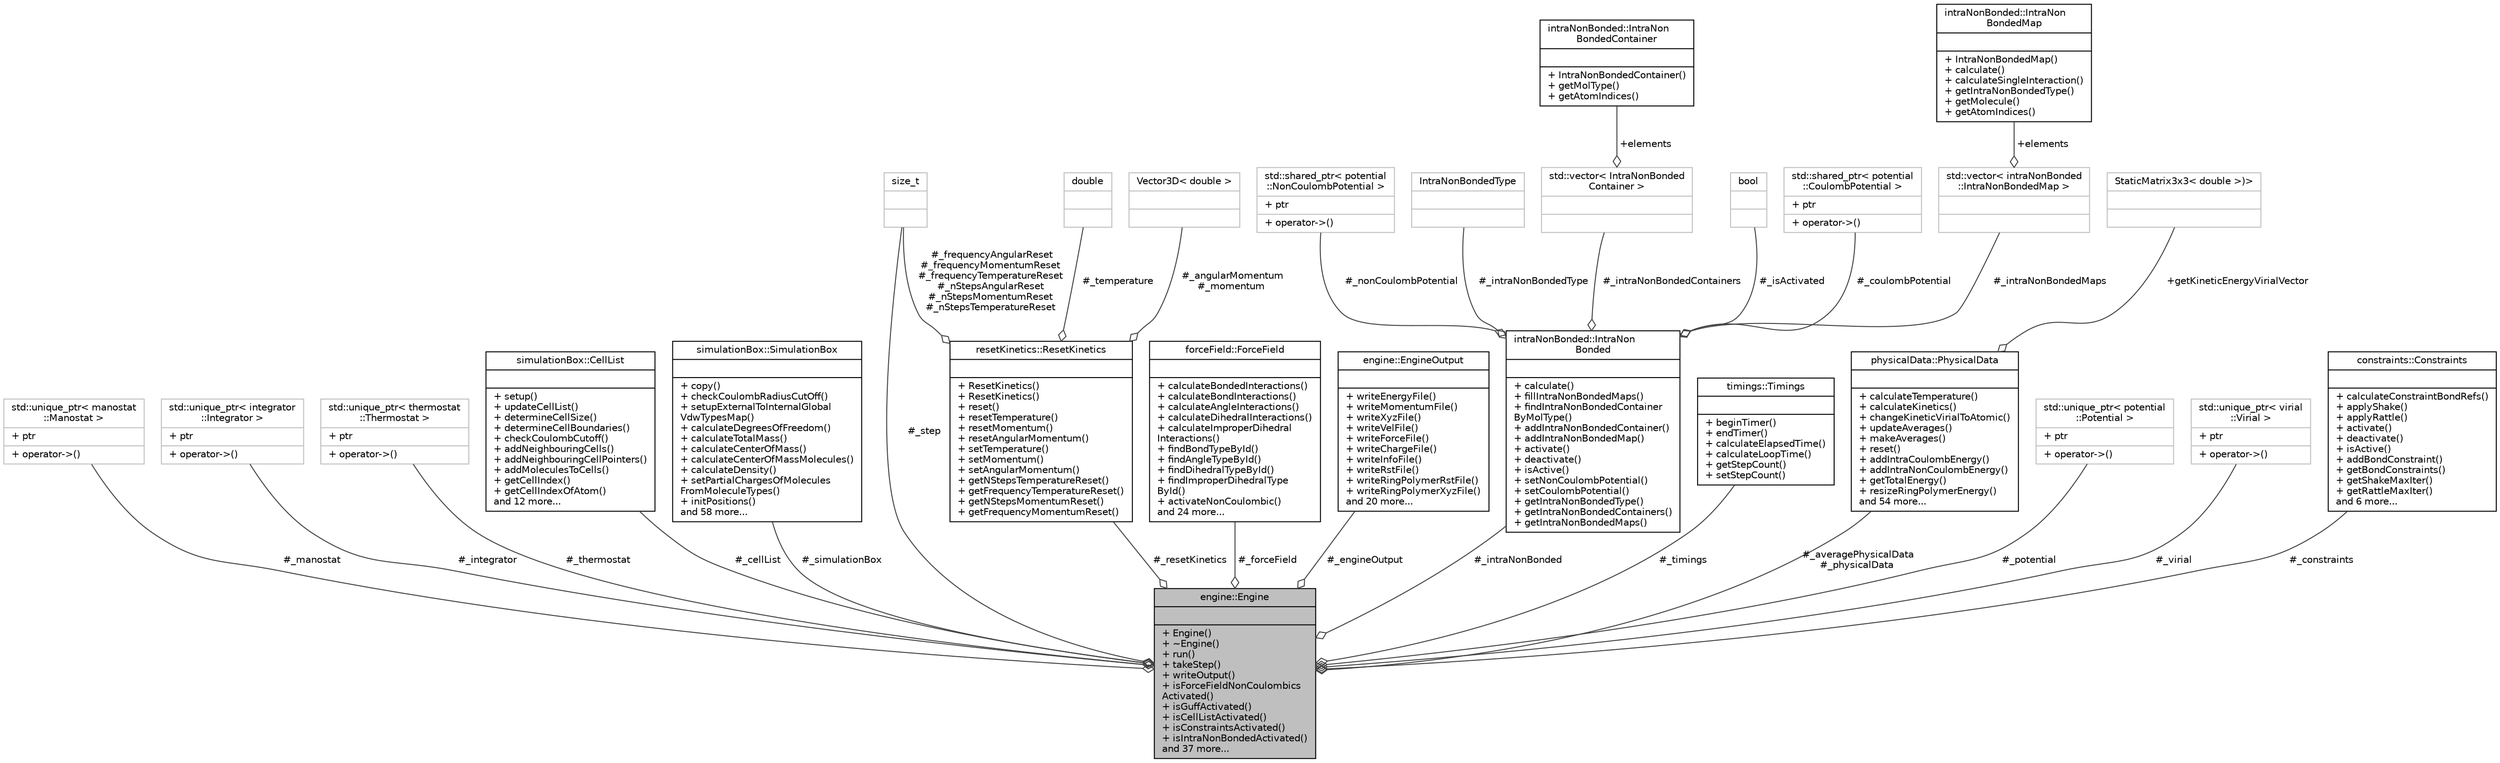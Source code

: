 digraph "engine::Engine"
{
 // LATEX_PDF_SIZE
  edge [fontname="Helvetica",fontsize="10",labelfontname="Helvetica",labelfontsize="10"];
  node [fontname="Helvetica",fontsize="10",shape=record];
  Node1 [label="{engine::Engine\n||+ Engine()\l+ ~Engine()\l+ run()\l+ takeStep()\l+ writeOutput()\l+ isForceFieldNonCoulombics\lActivated()\l+ isGuffActivated()\l+ isCellListActivated()\l+ isConstraintsActivated()\l+ isIntraNonBondedActivated()\land 37 more...\l}",height=0.2,width=0.4,color="black", fillcolor="grey75", style="filled", fontcolor="black",tooltip="Contains all the information needed to run the simulation."];
  Node2 -> Node1 [color="grey25",fontsize="10",style="solid",label=" #_manostat" ,arrowhead="odiamond",fontname="Helvetica"];
  Node2 [label="{std::unique_ptr\< manostat\l::Manostat \>\n|+ ptr\l|+ operator-\>()\l}",height=0.2,width=0.4,color="grey75", fillcolor="white", style="filled",tooltip=" "];
  Node3 -> Node1 [color="grey25",fontsize="10",style="solid",label=" #_integrator" ,arrowhead="odiamond",fontname="Helvetica"];
  Node3 [label="{std::unique_ptr\< integrator\l::Integrator \>\n|+ ptr\l|+ operator-\>()\l}",height=0.2,width=0.4,color="grey75", fillcolor="white", style="filled",tooltip=" "];
  Node4 -> Node1 [color="grey25",fontsize="10",style="solid",label=" #_thermostat" ,arrowhead="odiamond",fontname="Helvetica"];
  Node4 [label="{std::unique_ptr\< thermostat\l::Thermostat \>\n|+ ptr\l|+ operator-\>()\l}",height=0.2,width=0.4,color="grey75", fillcolor="white", style="filled",tooltip=" "];
  Node5 -> Node1 [color="grey25",fontsize="10",style="solid",label=" #_cellList" ,arrowhead="odiamond",fontname="Helvetica"];
  Node5 [label="{simulationBox::CellList\n||+ setup()\l+ updateCellList()\l+ determineCellSize()\l+ determineCellBoundaries()\l+ checkCoulombCutoff()\l+ addNeighbouringCells()\l+ addNeighbouringCellPointers()\l+ addMoleculesToCells()\l+ getCellIndex()\l+ getCellIndexOfAtom()\land 12 more...\l}",height=0.2,width=0.4,color="black", fillcolor="white", style="filled",URL="$classsimulationBox_1_1CellList.html",tooltip="CellList is a class for cell list."];
  Node6 -> Node1 [color="grey25",fontsize="10",style="solid",label=" #_simulationBox" ,arrowhead="odiamond",fontname="Helvetica"];
  Node6 [label="{simulationBox::SimulationBox\n||+ copy()\l+ checkCoulombRadiusCutOff()\l+ setupExternalToInternalGlobal\lVdwTypesMap()\l+ calculateDegreesOfFreedom()\l+ calculateTotalMass()\l+ calculateCenterOfMass()\l+ calculateCenterOfMassMolecules()\l+ calculateDensity()\l+ setPartialChargesOfMolecules\lFromMoleculeTypes()\l+ initPositions()\land 58 more...\l}",height=0.2,width=0.4,color="black", fillcolor="white", style="filled",URL="$classsimulationBox_1_1SimulationBox.html",tooltip="contains all particles and the simulation box"];
  Node7 -> Node1 [color="grey25",fontsize="10",style="solid",label=" #_step" ,arrowhead="odiamond",fontname="Helvetica"];
  Node7 [label="{size_t\n||}",height=0.2,width=0.4,color="grey75", fillcolor="white", style="filled",tooltip=" "];
  Node8 -> Node1 [color="grey25",fontsize="10",style="solid",label=" #_resetKinetics" ,arrowhead="odiamond",fontname="Helvetica"];
  Node8 [label="{resetKinetics::ResetKinetics\n||+ ResetKinetics()\l+ ResetKinetics()\l+ reset()\l+ resetTemperature()\l+ resetMomentum()\l+ resetAngularMomentum()\l+ setTemperature()\l+ setMomentum()\l+ setAngularMomentum()\l+ getNStepsTemperatureReset()\l+ getFrequencyTemperatureReset()\l+ getNStepsMomentumReset()\l+ getFrequencyMomentumReset()\l}",height=0.2,width=0.4,color="black", fillcolor="white", style="filled",URL="$classresetKinetics_1_1ResetKinetics.html",tooltip="base class for the reset of the kinetics - represents also class for no reset"];
  Node9 -> Node8 [color="grey25",fontsize="10",style="solid",label=" #_temperature" ,arrowhead="odiamond",fontname="Helvetica"];
  Node9 [label="{double\n||}",height=0.2,width=0.4,color="grey75", fillcolor="white", style="filled",tooltip=" "];
  Node7 -> Node8 [color="grey25",fontsize="10",style="solid",label=" #_frequencyAngularReset\n#_frequencyMomentumReset\n#_frequencyTemperatureReset\n#_nStepsAngularReset\n#_nStepsMomentumReset\n#_nStepsTemperatureReset" ,arrowhead="odiamond",fontname="Helvetica"];
  Node10 -> Node8 [color="grey25",fontsize="10",style="solid",label=" #_angularMomentum\n#_momentum" ,arrowhead="odiamond",fontname="Helvetica"];
  Node10 [label="{Vector3D\< double \>\n||}",height=0.2,width=0.4,color="grey75", fillcolor="white", style="filled",tooltip=" "];
  Node11 -> Node1 [color="grey25",fontsize="10",style="solid",label=" #_forceField" ,arrowhead="odiamond",fontname="Helvetica"];
  Node11 [label="{forceField::ForceField\n||+ calculateBondedInteractions()\l+ calculateBondInteractions()\l+ calculateAngleInteractions()\l+ calculateDihedralInteractions()\l+ calculateImproperDihedral\lInteractions()\l+ findBondTypeById()\l+ findAngleTypeById()\l+ findDihedralTypeById()\l+ findImproperDihedralType\lById()\l+ activateNonCoulombic()\land 24 more...\l}",height=0.2,width=0.4,color="black", fillcolor="white", style="filled",URL="$classforceField_1_1ForceField.html",tooltip="force field object containing all force field information"];
  Node12 -> Node1 [color="grey25",fontsize="10",style="solid",label=" #_engineOutput" ,arrowhead="odiamond",fontname="Helvetica"];
  Node12 [label="{engine::EngineOutput\n||+ writeEnergyFile()\l+ writeMomentumFile()\l+ writeXyzFile()\l+ writeVelFile()\l+ writeForceFile()\l+ writeChargeFile()\l+ writeInfoFile()\l+ writeRstFile()\l+ writeRingPolymerRstFile()\l+ writeRingPolymerXyzFile()\land 20 more...\l}",height=0.2,width=0.4,color="black", fillcolor="white", style="filled",URL="$classengine_1_1EngineOutput.html",tooltip="contains unique pointers to all of the output classes"];
  Node13 -> Node1 [color="grey25",fontsize="10",style="solid",label=" #_intraNonBonded" ,arrowhead="odiamond",fontname="Helvetica"];
  Node13 [label="{intraNonBonded::IntraNon\lBonded\n||+ calculate()\l+ fillIntraNonBondedMaps()\l+ findIntraNonBondedContainer\lByMolType()\l+ addIntraNonBondedContainer()\l+ addIntraNonBondedMap()\l+ activate()\l+ deactivate()\l+ isActive()\l+ setNonCoulombPotential()\l+ setCoulombPotential()\l+ getIntraNonBondedType()\l+ getIntraNonBondedContainers()\l+ getIntraNonBondedMaps()\l}",height=0.2,width=0.4,color="black", fillcolor="white", style="filled",URL="$classintraNonBonded_1_1IntraNonBonded.html",tooltip="base class for intra non bonded interactions"];
  Node14 -> Node13 [color="grey25",fontsize="10",style="solid",label=" #_nonCoulombPotential" ,arrowhead="odiamond",fontname="Helvetica"];
  Node14 [label="{std::shared_ptr\< potential\l::NonCoulombPotential \>\n|+ ptr\l|+ operator-\>()\l}",height=0.2,width=0.4,color="grey75", fillcolor="white", style="filled",tooltip=" "];
  Node15 -> Node13 [color="grey25",fontsize="10",style="solid",label=" #_intraNonBondedType" ,arrowhead="odiamond",fontname="Helvetica"];
  Node15 [label="{IntraNonBondedType\n||}",height=0.2,width=0.4,color="grey75", fillcolor="white", style="filled",tooltip=" "];
  Node16 -> Node13 [color="grey25",fontsize="10",style="solid",label=" #_intraNonBondedContainers" ,arrowhead="odiamond",fontname="Helvetica"];
  Node16 [label="{std::vector\< IntraNonBonded\lContainer \>\n||}",height=0.2,width=0.4,color="grey75", fillcolor="white", style="filled",tooltip=" "];
  Node17 -> Node16 [color="grey25",fontsize="10",style="solid",label=" +elements" ,arrowhead="odiamond",fontname="Helvetica"];
  Node17 [label="{intraNonBonded::IntraNon\lBondedContainer\n||+ IntraNonBondedContainer()\l+ getMolType()\l+ getAtomIndices()\l}",height=0.2,width=0.4,color="black", fillcolor="white", style="filled",URL="$classintraNonBonded_1_1IntraNonBondedContainer.html",tooltip="represents a container for a single intra non bonded type"];
  Node18 -> Node13 [color="grey25",fontsize="10",style="solid",label=" #_isActivated" ,arrowhead="odiamond",fontname="Helvetica"];
  Node18 [label="{bool\n||}",height=0.2,width=0.4,color="grey75", fillcolor="white", style="filled",tooltip=" "];
  Node19 -> Node13 [color="grey25",fontsize="10",style="solid",label=" #_coulombPotential" ,arrowhead="odiamond",fontname="Helvetica"];
  Node19 [label="{std::shared_ptr\< potential\l::CoulombPotential \>\n|+ ptr\l|+ operator-\>()\l}",height=0.2,width=0.4,color="grey75", fillcolor="white", style="filled",tooltip=" "];
  Node20 -> Node13 [color="grey25",fontsize="10",style="solid",label=" #_intraNonBondedMaps" ,arrowhead="odiamond",fontname="Helvetica"];
  Node20 [label="{std::vector\< intraNonBonded\l::IntraNonBondedMap \>\n||}",height=0.2,width=0.4,color="grey75", fillcolor="white", style="filled",tooltip=" "];
  Node21 -> Node20 [color="grey25",fontsize="10",style="solid",label=" +elements" ,arrowhead="odiamond",fontname="Helvetica"];
  Node21 [label="{intraNonBonded::IntraNon\lBondedMap\n||+ IntraNonBondedMap()\l+ calculate()\l+ calculateSingleInteraction()\l+ getIntraNonBondedType()\l+ getMolecule()\l+ getAtomIndices()\l}",height=0.2,width=0.4,color="black", fillcolor="white", style="filled",URL="$classintraNonBonded_1_1IntraNonBondedMap.html",tooltip="defines a map for a single molecule to its intra non bonded interactions"];
  Node22 -> Node1 [color="grey25",fontsize="10",style="solid",label=" #_timings" ,arrowhead="odiamond",fontname="Helvetica"];
  Node22 [label="{timings::Timings\n||+ beginTimer()\l+ endTimer()\l+ calculateElapsedTime()\l+ calculateLoopTime()\l+ getStepCount()\l+ setStepCount()\l}",height=0.2,width=0.4,color="black", fillcolor="white", style="filled",URL="$classtimings_1_1Timings.html",tooltip="Stores all timings information."];
  Node23 -> Node1 [color="grey25",fontsize="10",style="solid",label=" #_averagePhysicalData\n#_physicalData" ,arrowhead="odiamond",fontname="Helvetica"];
  Node23 [label="{physicalData::PhysicalData\n||+ calculateTemperature()\l+ calculateKinetics()\l+ changeKineticVirialToAtomic()\l+ updateAverages()\l+ makeAverages()\l+ reset()\l+ addIntraCoulombEnergy()\l+ addIntraNonCoulombEnergy()\l+ getTotalEnergy()\l+ resizeRingPolymerEnergy()\land 54 more...\l}",height=0.2,width=0.4,color="black", fillcolor="white", style="filled",URL="$classphysicalData_1_1PhysicalData.html",tooltip="PhysicalData is a class for output data storage."];
  Node24 -> Node23 [color="grey25",fontsize="10",style="solid",label=" +getKineticEnergyVirialVector" ,arrowhead="odiamond",fontname="Helvetica"];
  Node24 [label="{StaticMatrix3x3\< double \>)\>\n||}",height=0.2,width=0.4,color="grey75", fillcolor="white", style="filled",tooltip=" "];
  Node25 -> Node1 [color="grey25",fontsize="10",style="solid",label=" #_potential" ,arrowhead="odiamond",fontname="Helvetica"];
  Node25 [label="{std::unique_ptr\< potential\l::Potential \>\n|+ ptr\l|+ operator-\>()\l}",height=0.2,width=0.4,color="grey75", fillcolor="white", style="filled",tooltip=" "];
  Node26 -> Node1 [color="grey25",fontsize="10",style="solid",label=" #_virial" ,arrowhead="odiamond",fontname="Helvetica"];
  Node26 [label="{std::unique_ptr\< virial\l::Virial \>\n|+ ptr\l|+ operator-\>()\l}",height=0.2,width=0.4,color="grey75", fillcolor="white", style="filled",tooltip=" "];
  Node27 -> Node1 [color="grey25",fontsize="10",style="solid",label=" #_constraints" ,arrowhead="odiamond",fontname="Helvetica"];
  Node27 [label="{constraints::Constraints\n||+ calculateConstraintBondRefs()\l+ applyShake()\l+ applyRattle()\l+ activate()\l+ deactivate()\l+ isActive()\l+ addBondConstraint()\l+ getBondConstraints()\l+ getShakeMaxIter()\l+ getRattleMaxIter()\land 6 more...\l}",height=0.2,width=0.4,color="black", fillcolor="white", style="filled",URL="$classconstraints_1_1Constraints.html",tooltip="class containing all constraints"];
}
